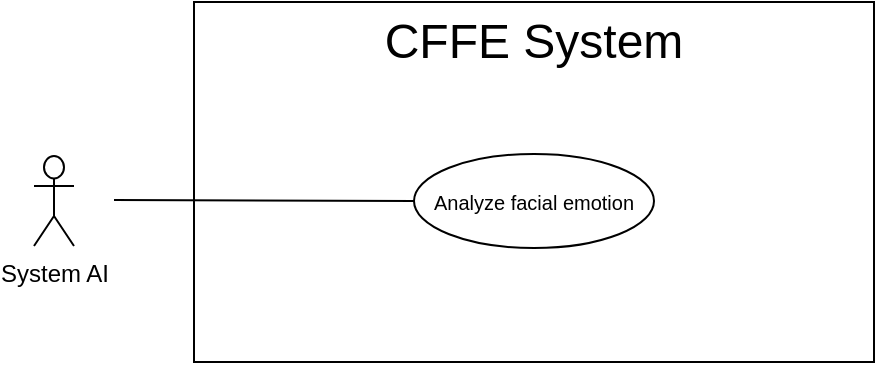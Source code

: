 <mxfile version="14.5.1" type="device" pages="2"><diagram id="6UJ6OiUAnsXP5WU5iYvn" name="Emotion"><mxGraphModel dx="946" dy="610" grid="1" gridSize="10" guides="1" tooltips="1" connect="1" arrows="1" fold="1" page="1" pageScale="1" pageWidth="850" pageHeight="1100" math="0" shadow="0"><root><mxCell id="0"/><mxCell id="1" parent="0"/><mxCell id="vJSR54I9Ae6V6F8O3_Zi-1" value="" style="rounded=0;whiteSpace=wrap;html=1;" parent="1" vertex="1"><mxGeometry x="140" y="120" width="340" height="180" as="geometry"/></mxCell><mxCell id="INBuplyQTcS28SzZKjMm-4" value="&lt;span style=&quot;font-size: 24px&quot;&gt;CFFE System&lt;/span&gt;" style="text;html=1;strokeColor=none;fillColor=none;align=center;verticalAlign=middle;whiteSpace=wrap;rounded=0;" parent="1" vertex="1"><mxGeometry x="145" y="130" width="330" height="20" as="geometry"/></mxCell><mxCell id="INBuplyQTcS28SzZKjMm-324" value="System AI" style="shape=umlActor;verticalLabelPosition=bottom;verticalAlign=top;html=1;outlineConnect=0;" parent="1" vertex="1"><mxGeometry x="60" y="197" width="20" height="45" as="geometry"/></mxCell><mxCell id="INBuplyQTcS28SzZKjMm-354" value="&lt;span style=&quot;font-size: 10px&quot;&gt;Analyze facial emotion&lt;/span&gt;" style="ellipse;whiteSpace=wrap;html=1;fillColor=#ffffff;gradientColor=none;" parent="1" vertex="1"><mxGeometry x="250" y="196" width="120" height="47" as="geometry"/></mxCell><mxCell id="INBuplyQTcS28SzZKjMm-356" value="" style="endArrow=none;html=1;rounded=0;exitX=0;exitY=0.5;exitDx=0;exitDy=0;" parent="1" source="INBuplyQTcS28SzZKjMm-354" edge="1"><mxGeometry relative="1" as="geometry"><mxPoint x="470.0" y="233.0" as="sourcePoint"/><mxPoint x="100" y="219" as="targetPoint"/></mxGeometry></mxCell></root></mxGraphModel></diagram><diagram name="Hotspot" id="XdNIyaBWHAKdgxbzdnsI"><mxGraphModel dx="946" dy="610" grid="1" gridSize="10" guides="1" tooltips="1" connect="1" arrows="1" fold="1" page="1" pageScale="1" pageWidth="850" pageHeight="1100" math="0" shadow="0"><root><mxCell id="9ianBl28lfUb-QbiFn6F-0"/><mxCell id="9ianBl28lfUb-QbiFn6F-1" parent="9ianBl28lfUb-QbiFn6F-0"/><mxCell id="9ianBl28lfUb-QbiFn6F-2" value="" style="rounded=0;whiteSpace=wrap;html=1;" parent="9ianBl28lfUb-QbiFn6F-1" vertex="1"><mxGeometry x="140" y="120" width="340" height="180" as="geometry"/></mxCell><mxCell id="9ianBl28lfUb-QbiFn6F-3" value="&lt;span style=&quot;font-size: 24px&quot;&gt;CFFE System&lt;/span&gt;" style="text;html=1;strokeColor=none;fillColor=none;align=center;verticalAlign=middle;whiteSpace=wrap;rounded=0;" parent="9ianBl28lfUb-QbiFn6F-1" vertex="1"><mxGeometry x="145" y="130" width="330" height="20" as="geometry"/></mxCell><mxCell id="9ianBl28lfUb-QbiFn6F-4" value="System AI" style="shape=umlActor;verticalLabelPosition=bottom;verticalAlign=top;html=1;outlineConnect=0;" parent="9ianBl28lfUb-QbiFn6F-1" vertex="1"><mxGeometry x="60" y="197" width="20" height="45" as="geometry"/></mxCell><mxCell id="9ianBl28lfUb-QbiFn6F-5" value="&lt;span style=&quot;font-size: 10px&quot;&gt;Count the customers&lt;/span&gt;" style="ellipse;whiteSpace=wrap;html=1;fillColor=#ffffff;gradientColor=none;" parent="9ianBl28lfUb-QbiFn6F-1" vertex="1"><mxGeometry x="250" y="201" width="120" height="37" as="geometry"/></mxCell><mxCell id="9ianBl28lfUb-QbiFn6F-6" value="" style="endArrow=none;html=1;rounded=0;exitX=0;exitY=0.5;exitDx=0;exitDy=0;" parent="9ianBl28lfUb-QbiFn6F-1" source="9ianBl28lfUb-QbiFn6F-5" edge="1"><mxGeometry relative="1" as="geometry"><mxPoint x="470.0" y="233.0" as="sourcePoint"/><mxPoint x="100" y="219" as="targetPoint"/></mxGeometry></mxCell></root></mxGraphModel></diagram></mxfile>